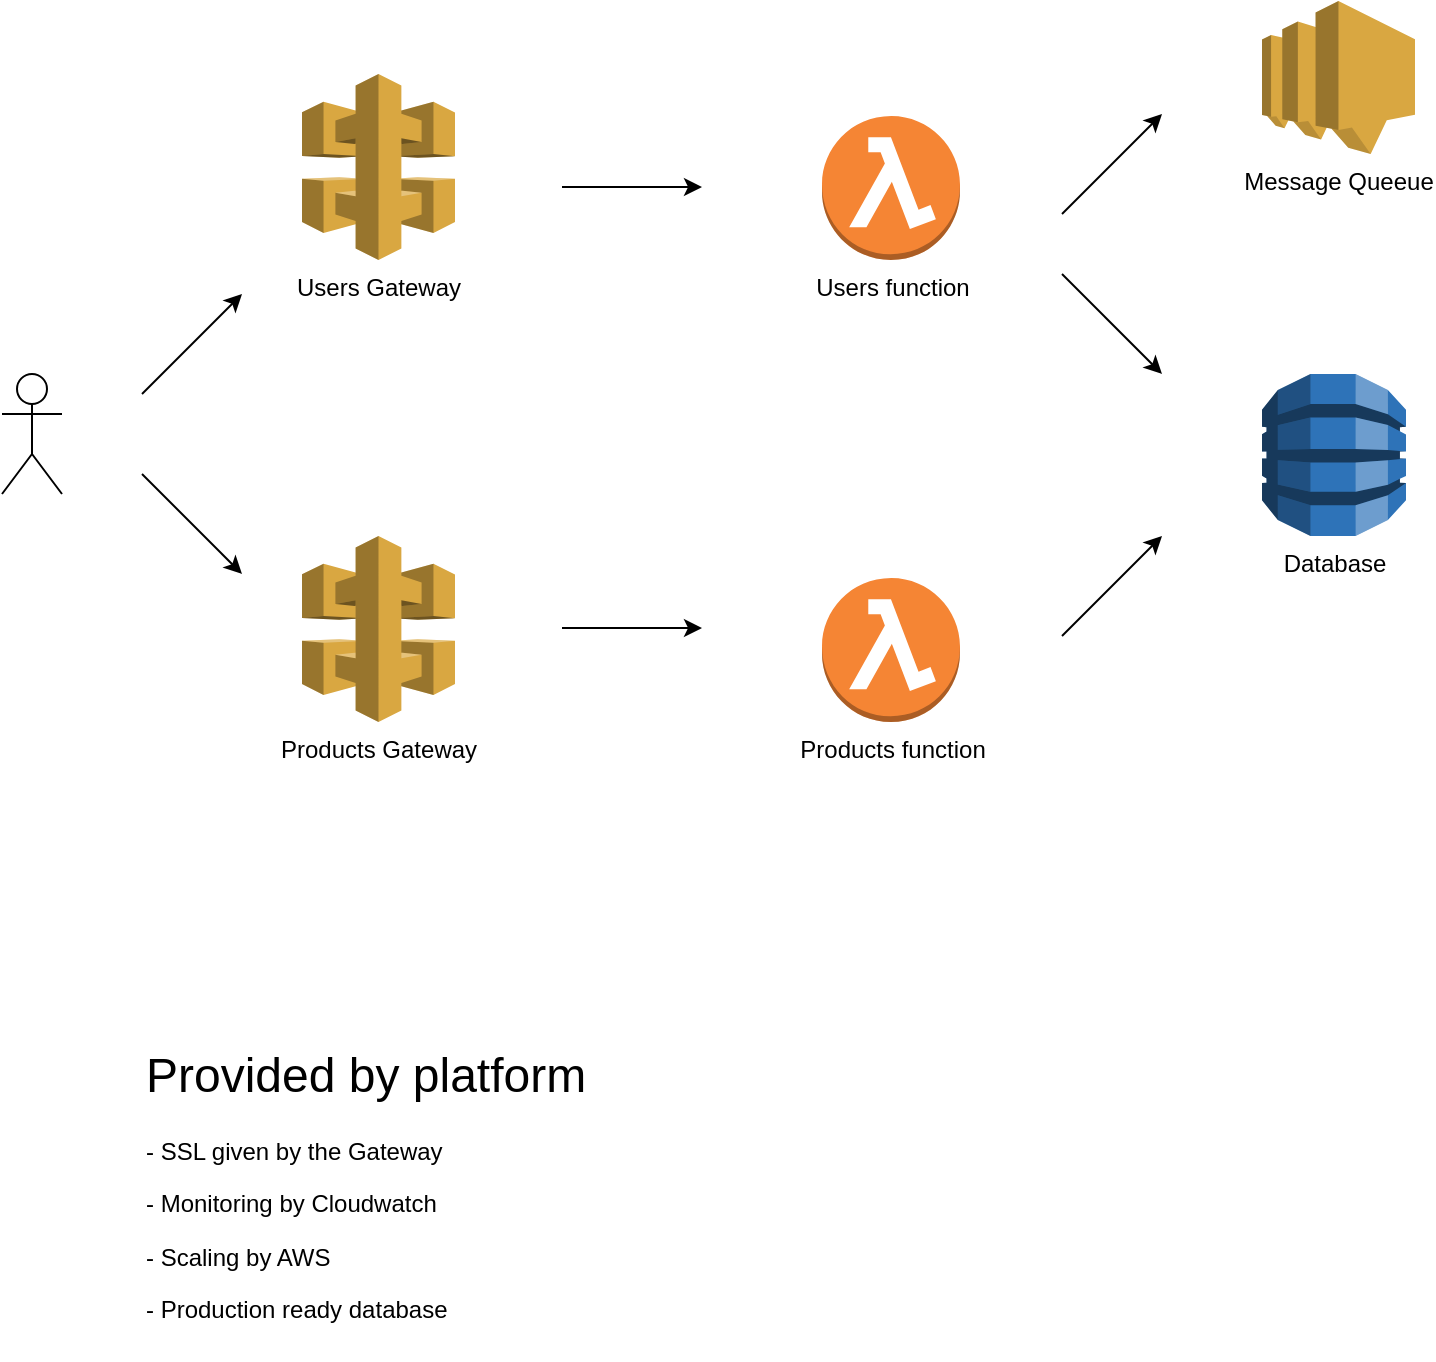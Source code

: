<mxfile version="24.7.8" pages="2">
  <diagram id="kWzIjFQpDEz8A9gignwg" name="Structure">
    <mxGraphModel dx="1434" dy="836" grid="1" gridSize="10" guides="1" tooltips="1" connect="1" arrows="1" fold="1" page="1" pageScale="1" pageWidth="827" pageHeight="1169" math="0" shadow="0">
      <root>
        <mxCell id="0" />
        <mxCell id="1" parent="0" />
        <mxCell id="eoxqgmZMJjv5ySeJL2nW-1" value="" style="shape=umlActor;verticalLabelPosition=bottom;verticalAlign=top;html=1;outlineConnect=0;" parent="1" vertex="1">
          <mxGeometry x="50" y="230" width="30" height="60" as="geometry" />
        </mxCell>
        <mxCell id="eoxqgmZMJjv5ySeJL2nW-2" value="Users Gateway" style="outlineConnect=0;dashed=0;verticalLabelPosition=bottom;verticalAlign=top;align=center;html=1;shape=mxgraph.aws3.api_gateway;fillColor=#D9A741;gradientColor=none;" parent="1" vertex="1">
          <mxGeometry x="200" y="80" width="76.5" height="93" as="geometry" />
        </mxCell>
        <mxCell id="eoxqgmZMJjv5ySeJL2nW-3" value="Users f&lt;span style=&quot;background-color: initial;&quot;&gt;unction&lt;/span&gt;" style="outlineConnect=0;dashed=0;verticalLabelPosition=bottom;verticalAlign=top;align=center;html=1;shape=mxgraph.aws3.lambda_function;fillColor=#F58534;gradientColor=none;" parent="1" vertex="1">
          <mxGeometry x="460" y="101" width="69" height="72" as="geometry" />
        </mxCell>
        <mxCell id="eoxqgmZMJjv5ySeJL2nW-4" value="Message Queeue" style="outlineConnect=0;dashed=0;verticalLabelPosition=bottom;verticalAlign=top;align=center;html=1;shape=mxgraph.aws3.sns;fillColor=#D9A741;gradientColor=none;" parent="1" vertex="1">
          <mxGeometry x="680" y="43.5" width="76.5" height="76.5" as="geometry" />
        </mxCell>
        <mxCell id="eoxqgmZMJjv5ySeJL2nW-5" value="Database" style="outlineConnect=0;dashed=0;verticalLabelPosition=bottom;verticalAlign=top;align=center;html=1;shape=mxgraph.aws3.dynamo_db;fillColor=#2E73B8;gradientColor=none;" parent="1" vertex="1">
          <mxGeometry x="680" y="230" width="72" height="81" as="geometry" />
        </mxCell>
        <mxCell id="eoxqgmZMJjv5ySeJL2nW-7" value="Products Gateway" style="outlineConnect=0;dashed=0;verticalLabelPosition=bottom;verticalAlign=top;align=center;html=1;shape=mxgraph.aws3.api_gateway;fillColor=#D9A741;gradientColor=none;" parent="1" vertex="1">
          <mxGeometry x="200" y="311" width="76.5" height="93" as="geometry" />
        </mxCell>
        <mxCell id="eoxqgmZMJjv5ySeJL2nW-8" value="Products f&lt;span style=&quot;background-color: initial;&quot;&gt;unction&lt;/span&gt;" style="outlineConnect=0;dashed=0;verticalLabelPosition=bottom;verticalAlign=top;align=center;html=1;shape=mxgraph.aws3.lambda_function;fillColor=#F58534;gradientColor=none;" parent="1" vertex="1">
          <mxGeometry x="460" y="332" width="69" height="72" as="geometry" />
        </mxCell>
        <mxCell id="eoxqgmZMJjv5ySeJL2nW-9" value="" style="endArrow=classic;html=1;rounded=0;" parent="1" edge="1">
          <mxGeometry width="50" height="50" relative="1" as="geometry">
            <mxPoint x="120" y="240" as="sourcePoint" />
            <mxPoint x="170" y="190" as="targetPoint" />
          </mxGeometry>
        </mxCell>
        <mxCell id="eoxqgmZMJjv5ySeJL2nW-10" value="" style="endArrow=classic;html=1;rounded=0;" parent="1" edge="1">
          <mxGeometry width="50" height="50" relative="1" as="geometry">
            <mxPoint x="330" y="136.5" as="sourcePoint" />
            <mxPoint x="400" y="136.5" as="targetPoint" />
          </mxGeometry>
        </mxCell>
        <mxCell id="eoxqgmZMJjv5ySeJL2nW-11" value="" style="endArrow=classic;html=1;rounded=0;" parent="1" edge="1">
          <mxGeometry width="50" height="50" relative="1" as="geometry">
            <mxPoint x="580" y="150" as="sourcePoint" />
            <mxPoint x="630" y="100" as="targetPoint" />
          </mxGeometry>
        </mxCell>
        <mxCell id="eoxqgmZMJjv5ySeJL2nW-12" value="" style="endArrow=classic;html=1;rounded=0;" parent="1" edge="1">
          <mxGeometry width="50" height="50" relative="1" as="geometry">
            <mxPoint x="120" y="280" as="sourcePoint" />
            <mxPoint x="170" y="330" as="targetPoint" />
          </mxGeometry>
        </mxCell>
        <mxCell id="eoxqgmZMJjv5ySeJL2nW-14" value="" style="endArrow=classic;html=1;rounded=0;" parent="1" edge="1">
          <mxGeometry width="50" height="50" relative="1" as="geometry">
            <mxPoint x="330" y="357" as="sourcePoint" />
            <mxPoint x="400" y="357" as="targetPoint" />
          </mxGeometry>
        </mxCell>
        <mxCell id="eoxqgmZMJjv5ySeJL2nW-15" value="" style="endArrow=classic;html=1;rounded=0;" parent="1" edge="1">
          <mxGeometry width="50" height="50" relative="1" as="geometry">
            <mxPoint x="580" y="361" as="sourcePoint" />
            <mxPoint x="630" y="311" as="targetPoint" />
          </mxGeometry>
        </mxCell>
        <mxCell id="eoxqgmZMJjv5ySeJL2nW-16" value="" style="endArrow=classic;html=1;rounded=0;" parent="1" edge="1">
          <mxGeometry width="50" height="50" relative="1" as="geometry">
            <mxPoint x="580" y="180" as="sourcePoint" />
            <mxPoint x="630" y="230" as="targetPoint" />
          </mxGeometry>
        </mxCell>
        <mxCell id="eoxqgmZMJjv5ySeJL2nW-17" value="&lt;h1 style=&quot;margin-top: 0px;&quot;&gt;&lt;span style=&quot;font-weight: normal;&quot;&gt;Provided by platform&lt;/span&gt;&lt;/h1&gt;&lt;p&gt;- SSL given by the Gateway&lt;/p&gt;&lt;p&gt;- Monitoring by Cloudwatch&lt;/p&gt;&lt;p&gt;- Scaling by AWS&lt;/p&gt;&lt;p&gt;- Production ready database&lt;/p&gt;" style="text;html=1;whiteSpace=wrap;overflow=hidden;rounded=0;" parent="1" vertex="1">
          <mxGeometry x="120" y="560" width="440" height="160" as="geometry" />
        </mxCell>
      </root>
    </mxGraphModel>
  </diagram>
  <diagram name="Code" id="Pgqgt_Cuxw3oXqol-DhF">
    <mxGraphModel dx="1306" dy="894" grid="1" gridSize="10" guides="1" tooltips="1" connect="1" arrows="1" fold="1" page="1" pageScale="1" pageWidth="827" pageHeight="1169" math="0" shadow="0">
      <root>
        <mxCell id="0" />
        <mxCell id="1" parent="0" />
        <mxCell id="jMqq2uyKP-YXrUEjf9G1-1" value="Code" style="rounded=0;whiteSpace=wrap;html=1;verticalAlign=top;fillColor=#f9f7ed;strokeColor=#36393d;fontStyle=1" vertex="1" parent="1">
          <mxGeometry x="50" y="80" width="680" height="400" as="geometry" />
        </mxCell>
        <mxCell id="jMqq2uyKP-YXrUEjf9G1-2" value="Infrastructure" style="rounded=0;whiteSpace=wrap;html=1;fillColor=#ffe6cc;strokeColor=#d79b00;verticalAlign=top;fontStyle=1" vertex="1" parent="1">
          <mxGeometry x="120" y="130" width="200" height="250" as="geometry" />
        </mxCell>
        <mxCell id="jMqq2uyKP-YXrUEjf9G1-3" value="&lt;b&gt;Function Users&lt;/b&gt;&lt;div&gt;&lt;br&gt;&lt;/div&gt;&lt;div&gt;- Register user&lt;/div&gt;&lt;div&gt;- Login user&lt;/div&gt;&lt;div&gt;- Change role&lt;/div&gt;&lt;div&gt;- List users&lt;/div&gt;&lt;div&gt;- Delete user&lt;/div&gt;" style="rounded=0;whiteSpace=wrap;html=1;fillColor=#dae8fc;strokeColor=#6c8ebf;verticalAlign=top;" vertex="1" parent="1">
          <mxGeometry x="460" y="130" width="200" height="140" as="geometry" />
        </mxCell>
        <mxCell id="jMqq2uyKP-YXrUEjf9G1-4" value="&lt;b&gt;Function Products&lt;/b&gt;&lt;div&gt;&lt;br&gt;&lt;/div&gt;&lt;div&gt;- Create&lt;/div&gt;&lt;div&gt;- Update&lt;/div&gt;&lt;div&gt;- Delete&lt;/div&gt;&lt;div&gt;-Get one&lt;/div&gt;&lt;div&gt;- Get all&lt;/div&gt;" style="rounded=0;whiteSpace=wrap;html=1;fillColor=#dae8fc;strokeColor=#6c8ebf;verticalAlign=top;" vertex="1" parent="1">
          <mxGeometry x="460" y="285" width="200" height="140" as="geometry" />
        </mxCell>
        <mxCell id="jMqq2uyKP-YXrUEjf9G1-5" value="Database" style="rounded=0;whiteSpace=wrap;html=1;" vertex="1" parent="1">
          <mxGeometry x="160" y="180" width="120" height="25" as="geometry" />
        </mxCell>
        <mxCell id="jMqq2uyKP-YXrUEjf9G1-6" value="Queue" style="rounded=0;whiteSpace=wrap;html=1;" vertex="1" parent="1">
          <mxGeometry x="160" y="220" width="120" height="25" as="geometry" />
        </mxCell>
        <mxCell id="jMqq2uyKP-YXrUEjf9G1-7" value="Gateway" style="rounded=0;whiteSpace=wrap;html=1;" vertex="1" parent="1">
          <mxGeometry x="160" y="260" width="120" height="25" as="geometry" />
        </mxCell>
        <mxCell id="jMqq2uyKP-YXrUEjf9G1-8" value="Function" style="rounded=0;whiteSpace=wrap;html=1;" vertex="1" parent="1">
          <mxGeometry x="160" y="300" width="120" height="25" as="geometry" />
        </mxCell>
      </root>
    </mxGraphModel>
  </diagram>
</mxfile>
